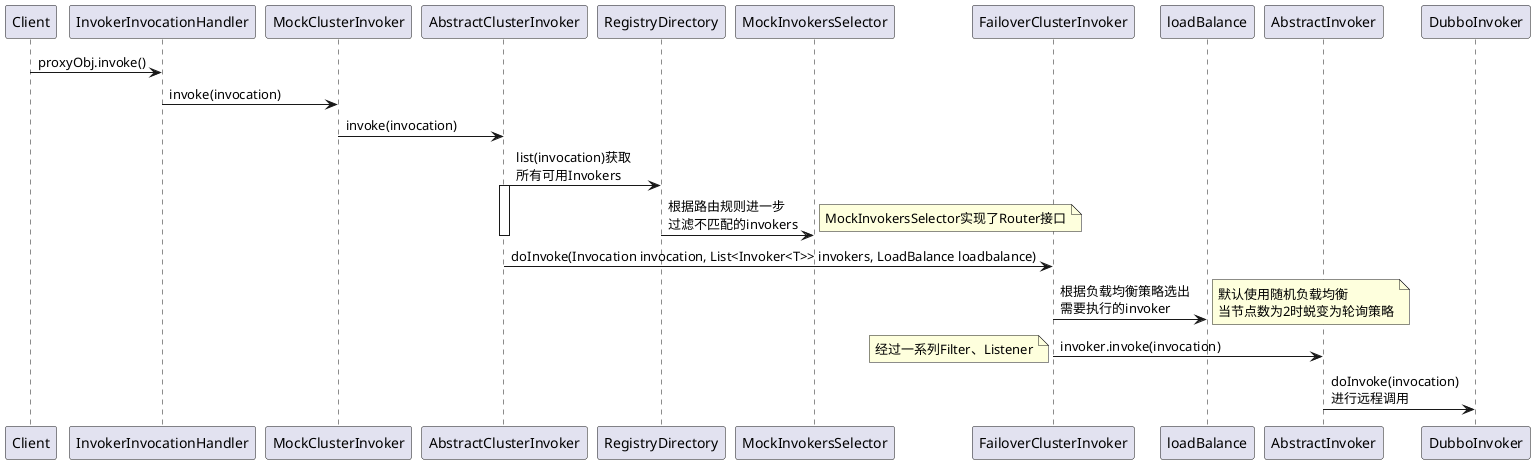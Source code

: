 @startuml
participant Client
participant InvokerInvocationHandler

Client -> InvokerInvocationHandler:proxyObj.invoke()
InvokerInvocationHandler -> MockClusterInvoker:invoke(invocation)
MockClusterInvoker -> AbstractClusterInvoker:invoke(invocation)
AbstractClusterInvoker -> RegistryDirectory:list(invocation)获取\n所有可用Invokers
activate AbstractClusterInvoker
RegistryDirectory -> MockInvokersSelector:根据路由规则进一步\n过滤不匹配的invokers
note right
MockInvokersSelector实现了Router接口
end note
deactivate AbstractClusterInvoker
AbstractClusterInvoker -> FailoverClusterInvoker:doInvoke(Invocation invocation, List<Invoker<T>> invokers, LoadBalance loadbalance)
FailoverClusterInvoker -> loadBalance:根据负载均衡策略选出\n需要执行的invoker
note right
默认使用随机负载均衡
当节点数为2时蜕变为轮询策略
end note
FailoverClusterInvoker -> AbstractInvoker:invoker.invoke(invocation)
note left
经过一系列Filter、Listener
end note
AbstractInvoker -> DubboInvoker:doInvoke(invocation)\n进行远程调用
@enduml